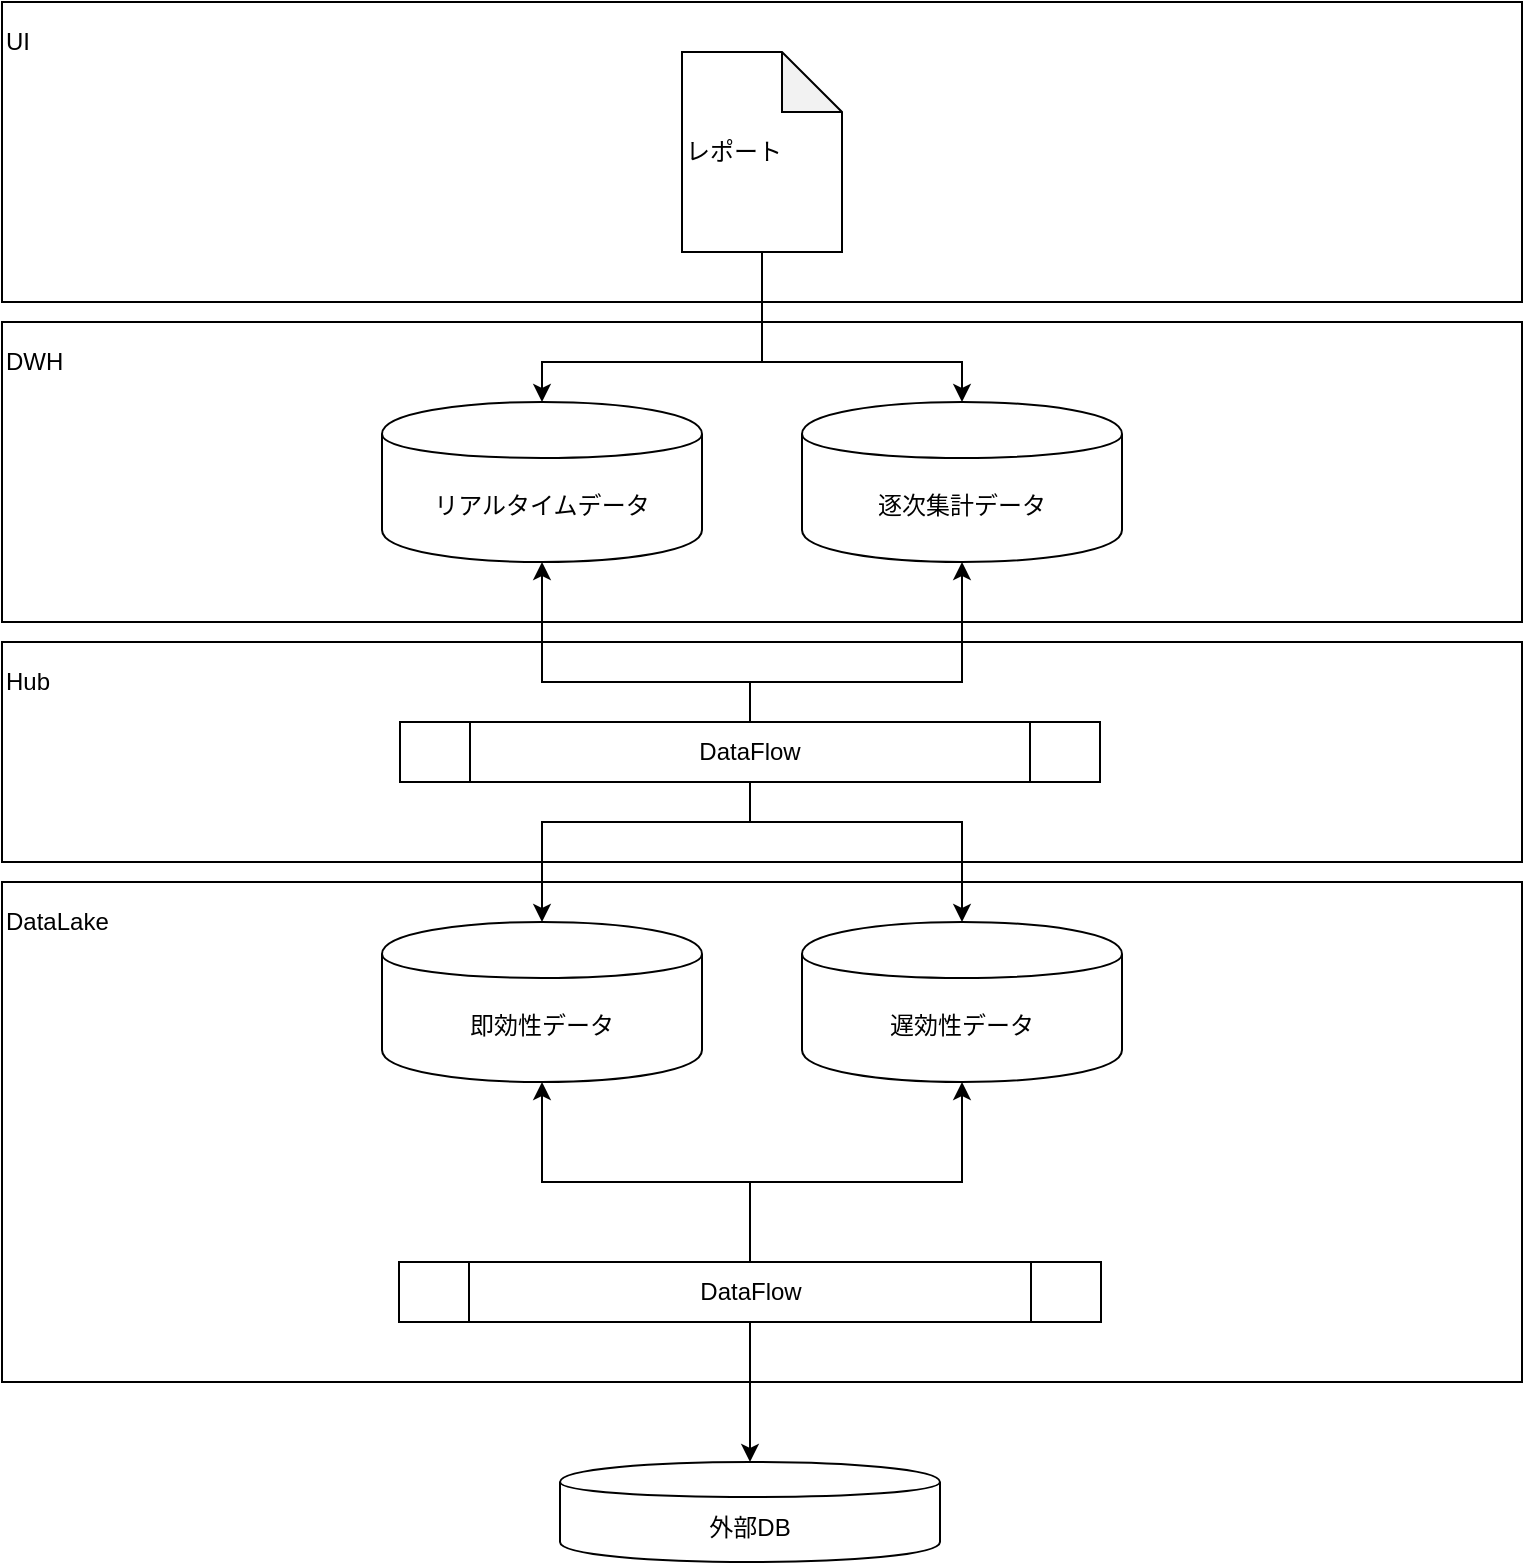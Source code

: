 <mxfile version="13.2.3" type="device"><diagram id="borySvs6WiFhV5knWlJe" name="Page-1"><mxGraphModel dx="946" dy="623" grid="1" gridSize="10" guides="1" tooltips="1" connect="1" arrows="1" fold="1" page="1" pageScale="1" pageWidth="827" pageHeight="1169" math="0" shadow="0"><root><mxCell id="0"/><mxCell id="1" parent="0"/><mxCell id="g4Uf9_U8WEEoDXhJWP61-23" value="" style="rounded=0;whiteSpace=wrap;html=1;" vertex="1" parent="1"><mxGeometry x="40" y="340" width="760" height="110" as="geometry"/></mxCell><mxCell id="g4Uf9_U8WEEoDXhJWP61-2" value="外部DB" style="shape=cylinder;whiteSpace=wrap;html=1;boundedLbl=1;backgroundOutline=1;" vertex="1" parent="1"><mxGeometry x="319" y="750" width="190" height="50" as="geometry"/></mxCell><mxCell id="g4Uf9_U8WEEoDXhJWP61-4" value="" style="rounded=0;whiteSpace=wrap;html=1;align=left;" vertex="1" parent="1"><mxGeometry x="40" y="460" width="760" height="250" as="geometry"/></mxCell><mxCell id="g4Uf9_U8WEEoDXhJWP61-5" value="DataLake" style="text;html=1;strokeColor=none;fillColor=none;align=left;verticalAlign=middle;whiteSpace=wrap;rounded=0;" vertex="1" parent="1"><mxGeometry x="40" y="470" width="40" height="20" as="geometry"/></mxCell><mxCell id="g4Uf9_U8WEEoDXhJWP61-8" value="" style="rounded=0;whiteSpace=wrap;html=1;align=left;" vertex="1" parent="1"><mxGeometry x="40" y="180" width="760" height="150" as="geometry"/></mxCell><mxCell id="g4Uf9_U8WEEoDXhJWP61-9" value="DWH" style="text;html=1;strokeColor=none;fillColor=none;align=left;verticalAlign=middle;whiteSpace=wrap;rounded=0;" vertex="1" parent="1"><mxGeometry x="40" y="190" width="40" height="20" as="geometry"/></mxCell><mxCell id="g4Uf9_U8WEEoDXhJWP61-10" value="即効性データ" style="shape=cylinder;whiteSpace=wrap;html=1;boundedLbl=1;backgroundOutline=1;" vertex="1" parent="1"><mxGeometry x="230" y="480" width="160" height="80" as="geometry"/></mxCell><mxCell id="g4Uf9_U8WEEoDXhJWP61-11" value="逐次集計データ" style="shape=cylinder;whiteSpace=wrap;html=1;boundedLbl=1;backgroundOutline=1;" vertex="1" parent="1"><mxGeometry x="440" y="220" width="160" height="80" as="geometry"/></mxCell><mxCell id="g4Uf9_U8WEEoDXhJWP61-18" style="edgeStyle=orthogonalEdgeStyle;rounded=0;orthogonalLoop=1;jettySize=auto;html=1;exitX=0.5;exitY=0;exitDx=0;exitDy=0;entryX=0.5;entryY=1;entryDx=0;entryDy=0;" edge="1" parent="1" source="g4Uf9_U8WEEoDXhJWP61-12" target="g4Uf9_U8WEEoDXhJWP61-10"><mxGeometry relative="1" as="geometry"><Array as="points"><mxPoint x="414" y="610"/><mxPoint x="310" y="610"/></Array></mxGeometry></mxCell><mxCell id="g4Uf9_U8WEEoDXhJWP61-19" style="edgeStyle=orthogonalEdgeStyle;rounded=0;orthogonalLoop=1;jettySize=auto;html=1;entryX=0.5;entryY=1;entryDx=0;entryDy=0;" edge="1" parent="1" source="g4Uf9_U8WEEoDXhJWP61-12" target="g4Uf9_U8WEEoDXhJWP61-13"><mxGeometry relative="1" as="geometry"><Array as="points"><mxPoint x="414" y="610"/><mxPoint x="520" y="610"/></Array></mxGeometry></mxCell><mxCell id="g4Uf9_U8WEEoDXhJWP61-12" value="DataFlow" style="shape=process;whiteSpace=wrap;html=1;backgroundOutline=1;" vertex="1" parent="1"><mxGeometry x="238.5" y="650" width="351" height="30" as="geometry"/></mxCell><mxCell id="g4Uf9_U8WEEoDXhJWP61-13" value="遅効性データ" style="shape=cylinder;whiteSpace=wrap;html=1;boundedLbl=1;backgroundOutline=1;" vertex="1" parent="1"><mxGeometry x="440" y="480" width="160" height="80" as="geometry"/></mxCell><mxCell id="g4Uf9_U8WEEoDXhJWP61-20" style="edgeStyle=orthogonalEdgeStyle;rounded=0;orthogonalLoop=1;jettySize=auto;html=1;entryX=0.5;entryY=0;entryDx=0;entryDy=0;" edge="1" parent="1" source="g4Uf9_U8WEEoDXhJWP61-14" target="g4Uf9_U8WEEoDXhJWP61-10"><mxGeometry relative="1" as="geometry"><Array as="points"><mxPoint x="414" y="430"/><mxPoint x="310" y="430"/></Array></mxGeometry></mxCell><mxCell id="g4Uf9_U8WEEoDXhJWP61-21" style="edgeStyle=orthogonalEdgeStyle;rounded=0;orthogonalLoop=1;jettySize=auto;html=1;entryX=0.5;entryY=0;entryDx=0;entryDy=0;" edge="1" parent="1" source="g4Uf9_U8WEEoDXhJWP61-14" target="g4Uf9_U8WEEoDXhJWP61-13"><mxGeometry relative="1" as="geometry"><Array as="points"><mxPoint x="414" y="430"/><mxPoint x="520" y="430"/></Array></mxGeometry></mxCell><mxCell id="g4Uf9_U8WEEoDXhJWP61-25" style="edgeStyle=orthogonalEdgeStyle;rounded=0;orthogonalLoop=1;jettySize=auto;html=1;" edge="1" parent="1" source="g4Uf9_U8WEEoDXhJWP61-14" target="g4Uf9_U8WEEoDXhJWP61-15"><mxGeometry relative="1" as="geometry"><Array as="points"><mxPoint x="414" y="360"/><mxPoint x="310" y="360"/></Array></mxGeometry></mxCell><mxCell id="g4Uf9_U8WEEoDXhJWP61-26" style="edgeStyle=orthogonalEdgeStyle;rounded=0;orthogonalLoop=1;jettySize=auto;html=1;" edge="1" parent="1" source="g4Uf9_U8WEEoDXhJWP61-14" target="g4Uf9_U8WEEoDXhJWP61-11"><mxGeometry relative="1" as="geometry"><Array as="points"><mxPoint x="414" y="360"/><mxPoint x="520" y="360"/></Array></mxGeometry></mxCell><mxCell id="g4Uf9_U8WEEoDXhJWP61-14" value="DataFlow" style="shape=process;whiteSpace=wrap;html=1;backgroundOutline=1;" vertex="1" parent="1"><mxGeometry x="239" y="380" width="350" height="30" as="geometry"/></mxCell><mxCell id="g4Uf9_U8WEEoDXhJWP61-15" value="リアルタイムデータ" style="shape=cylinder;whiteSpace=wrap;html=1;boundedLbl=1;backgroundOutline=1;" vertex="1" parent="1"><mxGeometry x="230" y="220" width="160" height="80" as="geometry"/></mxCell><mxCell id="g4Uf9_U8WEEoDXhJWP61-17" value="" style="endArrow=classic;html=1;entryX=0.5;entryY=0;entryDx=0;entryDy=0;exitX=0.5;exitY=1;exitDx=0;exitDy=0;" edge="1" parent="1" source="g4Uf9_U8WEEoDXhJWP61-12" target="g4Uf9_U8WEEoDXhJWP61-2"><mxGeometry width="50" height="50" relative="1" as="geometry"><mxPoint x="150" y="470" as="sourcePoint"/><mxPoint x="200" y="420" as="targetPoint"/></mxGeometry></mxCell><mxCell id="g4Uf9_U8WEEoDXhJWP61-24" value="Hub" style="text;html=1;strokeColor=none;fillColor=none;align=left;verticalAlign=middle;whiteSpace=wrap;rounded=0;" vertex="1" parent="1"><mxGeometry x="40" y="350" width="40" height="20" as="geometry"/></mxCell><mxCell id="g4Uf9_U8WEEoDXhJWP61-28" value="" style="rounded=0;whiteSpace=wrap;html=1;align=left;" vertex="1" parent="1"><mxGeometry x="40" y="20" width="760" height="150" as="geometry"/></mxCell><mxCell id="g4Uf9_U8WEEoDXhJWP61-29" value="UI" style="text;html=1;strokeColor=none;fillColor=none;align=left;verticalAlign=middle;whiteSpace=wrap;rounded=0;" vertex="1" parent="1"><mxGeometry x="40" y="30" width="40" height="20" as="geometry"/></mxCell><mxCell id="g4Uf9_U8WEEoDXhJWP61-32" style="edgeStyle=orthogonalEdgeStyle;rounded=0;orthogonalLoop=1;jettySize=auto;html=1;" edge="1" parent="1" source="g4Uf9_U8WEEoDXhJWP61-30" target="g4Uf9_U8WEEoDXhJWP61-15"><mxGeometry relative="1" as="geometry"><Array as="points"><mxPoint x="420" y="200"/><mxPoint x="310" y="200"/></Array></mxGeometry></mxCell><mxCell id="g4Uf9_U8WEEoDXhJWP61-33" style="edgeStyle=orthogonalEdgeStyle;rounded=0;orthogonalLoop=1;jettySize=auto;html=1;" edge="1" parent="1" source="g4Uf9_U8WEEoDXhJWP61-30" target="g4Uf9_U8WEEoDXhJWP61-11"><mxGeometry relative="1" as="geometry"><Array as="points"><mxPoint x="420" y="200"/><mxPoint x="520" y="200"/></Array></mxGeometry></mxCell><mxCell id="g4Uf9_U8WEEoDXhJWP61-30" value="レポート" style="shape=note;whiteSpace=wrap;html=1;backgroundOutline=1;darkOpacity=0.05;align=left;" vertex="1" parent="1"><mxGeometry x="380" y="45" width="80" height="100" as="geometry"/></mxCell></root></mxGraphModel></diagram></mxfile>